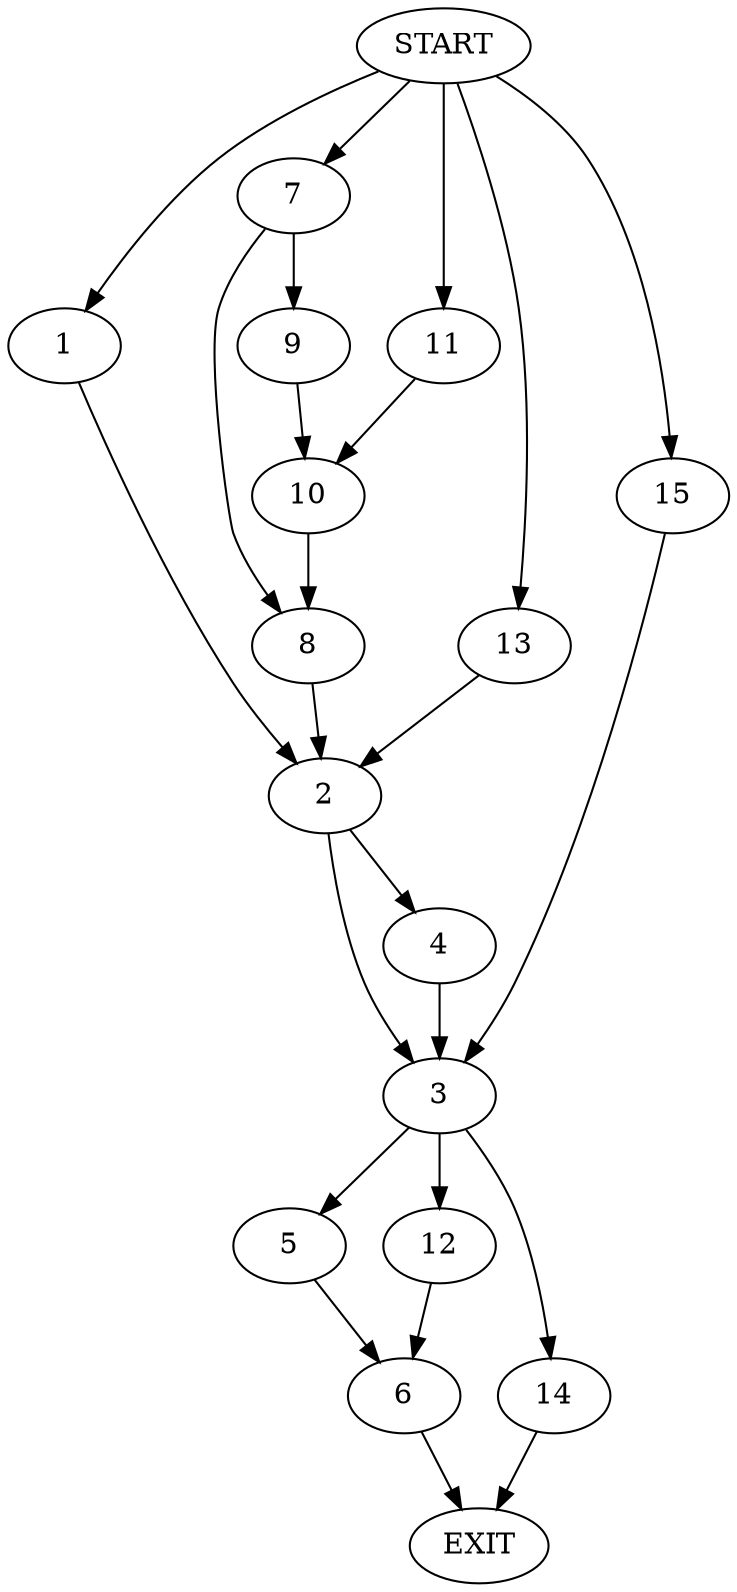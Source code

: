 digraph {
0 [label="START"]
16 [label="EXIT"]
0 -> 1
1 -> 2
2 -> 3
2 -> 4
5 -> 6
6 -> 16
0 -> 7
7 -> 8
7 -> 9
8 -> 2
9 -> 10
10 -> 8
0 -> 11
11 -> 10
12 -> 6
0 -> 13
13 -> 2
14 -> 16
4 -> 3
3 -> 5
3 -> 12
3 -> 14
0 -> 15
15 -> 3
}
